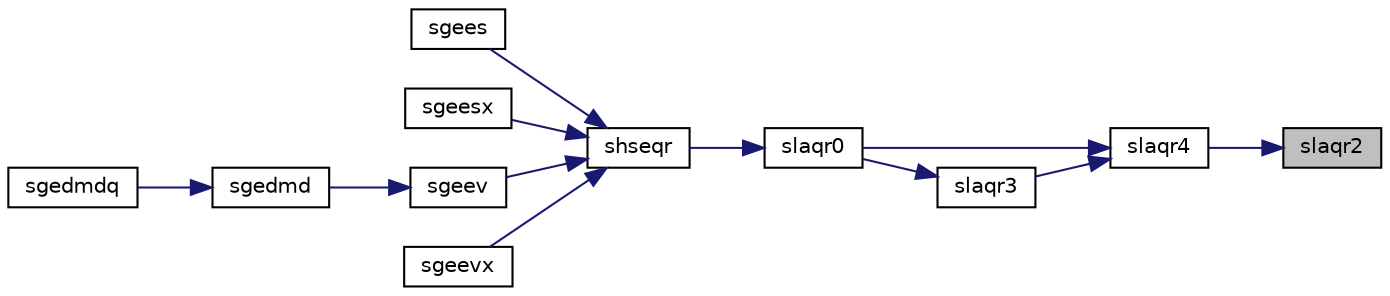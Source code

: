 digraph "slaqr2"
{
 // LATEX_PDF_SIZE
  edge [fontname="Helvetica",fontsize="10",labelfontname="Helvetica",labelfontsize="10"];
  node [fontname="Helvetica",fontsize="10",shape=record];
  rankdir="RL";
  Node1 [label="slaqr2",height=0.2,width=0.4,color="black", fillcolor="grey75", style="filled", fontcolor="black",tooltip="SLAQR2 performs the orthogonal similarity transformation of a Hessenberg matrix to detect and deflate..."];
  Node1 -> Node2 [dir="back",color="midnightblue",fontsize="10",style="solid",fontname="Helvetica"];
  Node2 [label="slaqr4",height=0.2,width=0.4,color="black", fillcolor="white", style="filled",URL="$slaqr4_8f.html#a6373540d7de0dbdea9c85b78913c178c",tooltip="SLAQR4 computes the eigenvalues of a Hessenberg matrix, and optionally the matrices from the Schur de..."];
  Node2 -> Node3 [dir="back",color="midnightblue",fontsize="10",style="solid",fontname="Helvetica"];
  Node3 [label="slaqr0",height=0.2,width=0.4,color="black", fillcolor="white", style="filled",URL="$slaqr0_8f.html#a4696e73cbdcf20d6e37d73c691f63c39",tooltip="SLAQR0 computes the eigenvalues of a Hessenberg matrix, and optionally the matrices from the Schur de..."];
  Node3 -> Node4 [dir="back",color="midnightblue",fontsize="10",style="solid",fontname="Helvetica"];
  Node4 [label="shseqr",height=0.2,width=0.4,color="black", fillcolor="white", style="filled",URL="$shseqr_8f.html#aeed60b8cf3b2f9462455d1983553ca2b",tooltip="SHSEQR"];
  Node4 -> Node5 [dir="back",color="midnightblue",fontsize="10",style="solid",fontname="Helvetica"];
  Node5 [label="sgees",height=0.2,width=0.4,color="black", fillcolor="white", style="filled",URL="$sgees_8f.html#a0cd2fba843c9d04967c79a58f8d6e321",tooltip="SGEES computes the eigenvalues, the Schur form, and, optionally, the matrix of Schur vectors for GE m..."];
  Node4 -> Node6 [dir="back",color="midnightblue",fontsize="10",style="solid",fontname="Helvetica"];
  Node6 [label="sgeesx",height=0.2,width=0.4,color="black", fillcolor="white", style="filled",URL="$sgeesx_8f.html#ac8e46bbcd7e259cdacfccbcfb575a392",tooltip="SGEESX computes the eigenvalues, the Schur form, and, optionally, the matrix of Schur vectors for GE ..."];
  Node4 -> Node7 [dir="back",color="midnightblue",fontsize="10",style="solid",fontname="Helvetica"];
  Node7 [label="sgeev",height=0.2,width=0.4,color="black", fillcolor="white", style="filled",URL="$sgeev_8f.html#a104525b749278774f7b7f57195aa6798",tooltip="SGEEV computes the eigenvalues and, optionally, the left and/or right eigenvectors for GE matrices"];
  Node7 -> Node8 [dir="back",color="midnightblue",fontsize="10",style="solid",fontname="Helvetica"];
  Node8 [label="sgedmd",height=0.2,width=0.4,color="black", fillcolor="white", style="filled",URL="$sgedmd_8f90.html#a2620fdd695c7f51cddc90e332eb57971",tooltip="SGEDMD computes the Dynamic Mode Decomposition (DMD) for a pair of data snapshot matrices."];
  Node8 -> Node9 [dir="back",color="midnightblue",fontsize="10",style="solid",fontname="Helvetica"];
  Node9 [label="sgedmdq",height=0.2,width=0.4,color="black", fillcolor="white", style="filled",URL="$sgedmdq_8f90.html#a1d1fe0497679b62b0084bfbdf54063f2",tooltip="SGEDMDQ computes the Dynamic Mode Decomposition (DMD) for a pair of data snapshot matrices."];
  Node4 -> Node10 [dir="back",color="midnightblue",fontsize="10",style="solid",fontname="Helvetica"];
  Node10 [label="sgeevx",height=0.2,width=0.4,color="black", fillcolor="white", style="filled",URL="$sgeevx_8f.html#adf06d28b4793cbab21e898fcb713d5a5",tooltip="SGEEVX computes the eigenvalues and, optionally, the left and/or right eigenvectors for GE matrices"];
  Node2 -> Node11 [dir="back",color="midnightblue",fontsize="10",style="solid",fontname="Helvetica"];
  Node11 [label="slaqr3",height=0.2,width=0.4,color="black", fillcolor="white", style="filled",URL="$slaqr3_8f.html#aa307109641dfead545ecac4e924320cb",tooltip="SLAQR3 performs the orthogonal similarity transformation of a Hessenberg matrix to detect and deflate..."];
  Node11 -> Node3 [dir="back",color="midnightblue",fontsize="10",style="solid",fontname="Helvetica"];
}
